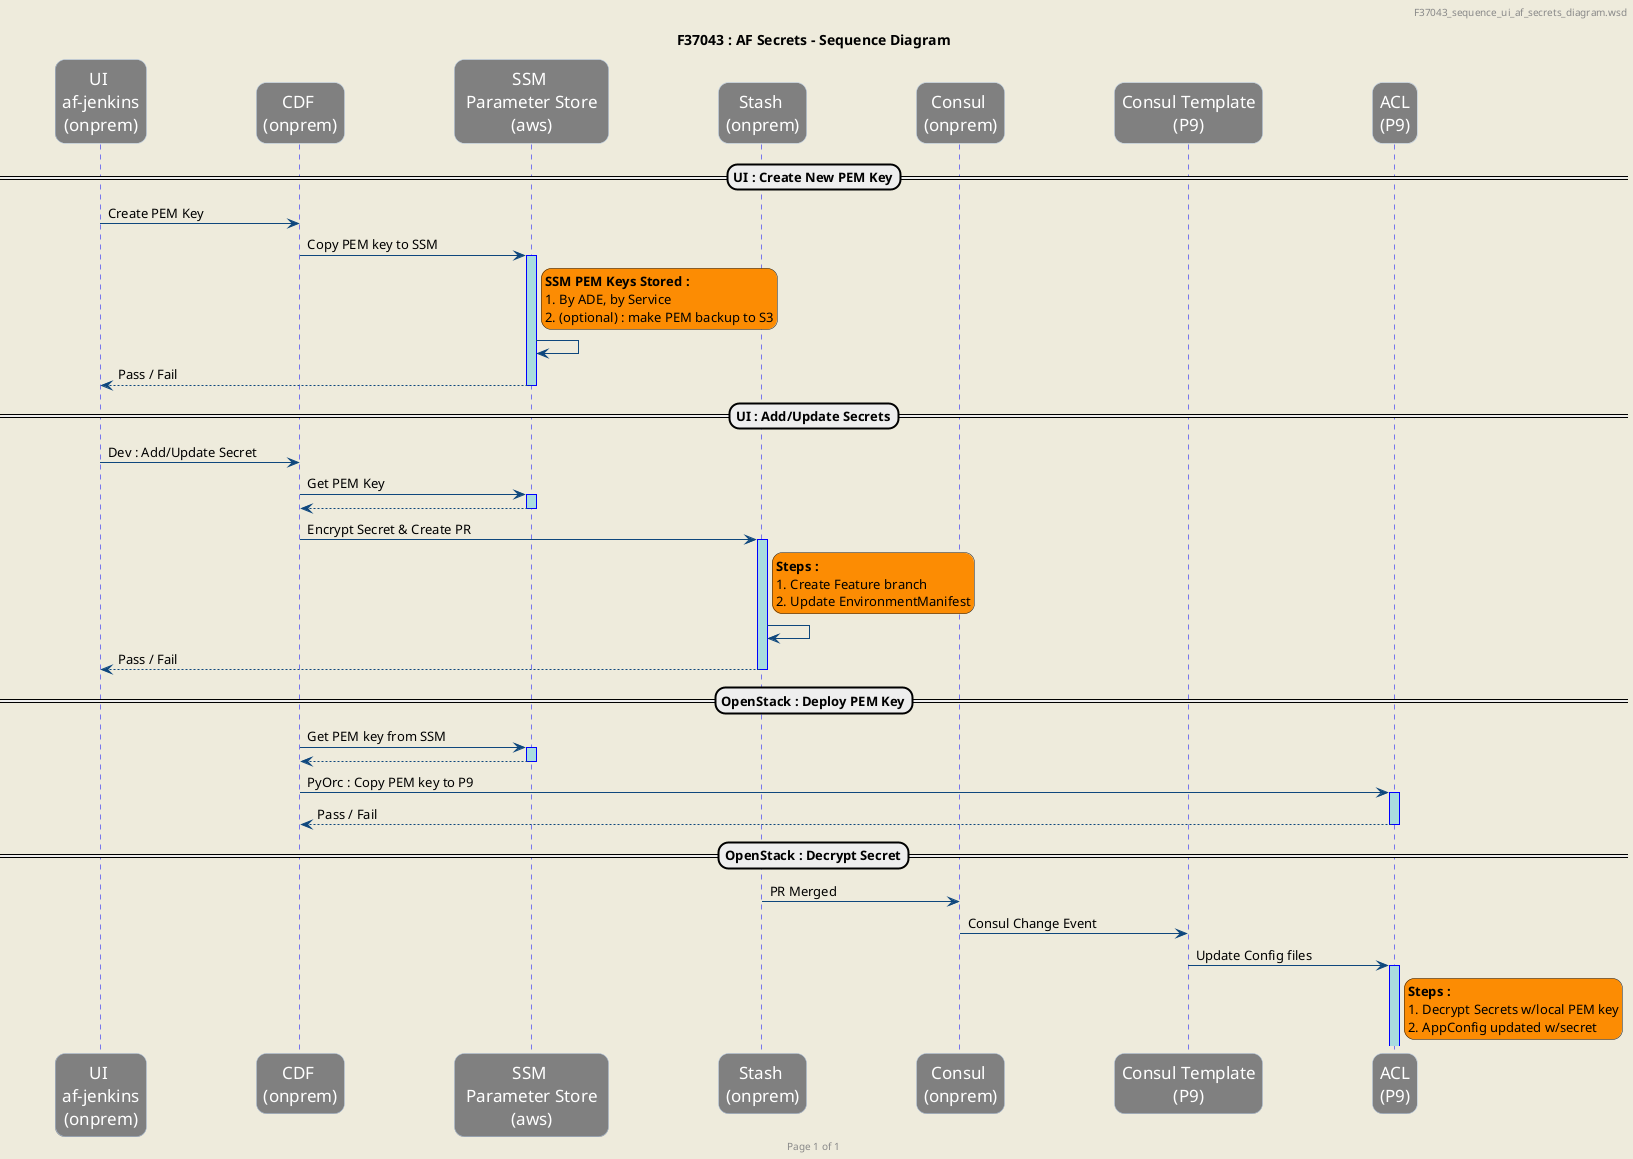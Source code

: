 @startuml

'hide footbox
skinparam ParticipantPadding 50
skinparam BoxPadding 20

skinparam roundcorner 20
skinparam backgroundColor #EEEBDC

skinparam sequence {
	ArrowColor #0e477d
	ActorBorderColor DeepSkyBlue
	LifeLineBorderColor blue
	LifeLineBackgroundColor #A9DCDF
	
	ParticipantBorderColor LightSteelBlue
	ParticipantBackgroundColor Gray
	ParticipantFontSize 17
	ParticipantFontColor White
}

    header F37043_sequence_ui_af_secrets_diagram.wsd
    footer Page %page% of %lastpage%

    title F37043 : AF Secrets - Sequence Diagram

    participant "UI \naf-jenkins\n(onprem)" as ui
    participant "CDF \n(onprem)" as cdflib
    participant "SSM \n Parameter Store \n(aws)" as ssm
    participant "Stash \n(onprem)" as stash
    participant "Consul \n(onprem)" as consul
    participant "Consul Template\n(P9)" as consul_temp
    participant "ACL\n(P9)" as acl
    
    'participant "Open Stack P9 \n(onprem)" as p9

==UI : Create New PEM Key==
    ui -> cdflib : Create PEM Key
    cdflib -> ssm++ : Copy PEM key to SSM
        rnote right of ssm #fc8c03
            <b>SSM PEM Keys Stored :</b>
            # By ADE, by Service
            # (optional) : make PEM backup to S3   
        end note
    ssm -> ssm 
    ui <-- ssm-- : Pass / Fail

==UI : Add/Update Secrets==
    ui -> cdflib : Dev : Add/Update Secret
    cdflib -> ssm++ : Get PEM Key
    cdflib <-- ssm--

    cdflib -> stash++  : Encrypt Secret & Create PR
        rnote right of stash #fc8c03
        <b>Steps :</b>
        # Create Feature branch
        # Update EnvironmentManifest
        end note
    stash -> stash 
    ui <-- stash-- : Pass / Fail

==OpenStack : Deploy PEM Key== 
    cdflib -> ssm++ : Get PEM key from SSM
    cdflib <-- ssm--
    cdflib -> acl++ : PyOrc : Copy PEM key to P9
    cdflib <-- acl-- : Pass / Fail

==OpenStack : Decrypt Secret== 
    stash -> consul : PR Merged
    consul -> consul_temp : Consul Change Event
    consul_temp -> acl++ : Update Config files
        rnote right of acl #fc8c03
        <b>Steps :</b>
        # Decrypt Secrets w/local PEM key
        # AppConfig updated w/secret
        end note

@enduml
